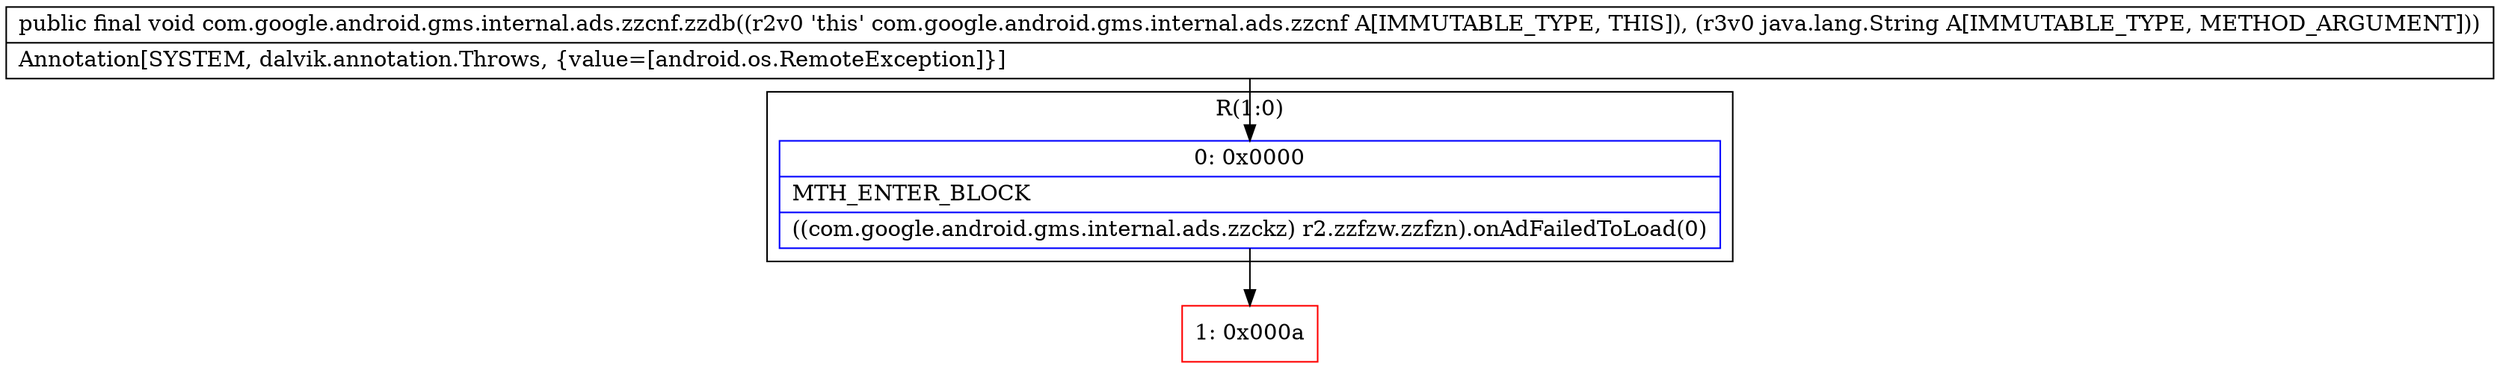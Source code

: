 digraph "CFG forcom.google.android.gms.internal.ads.zzcnf.zzdb(Ljava\/lang\/String;)V" {
subgraph cluster_Region_1622998882 {
label = "R(1:0)";
node [shape=record,color=blue];
Node_0 [shape=record,label="{0\:\ 0x0000|MTH_ENTER_BLOCK\l|((com.google.android.gms.internal.ads.zzckz) r2.zzfzw.zzfzn).onAdFailedToLoad(0)\l}"];
}
Node_1 [shape=record,color=red,label="{1\:\ 0x000a}"];
MethodNode[shape=record,label="{public final void com.google.android.gms.internal.ads.zzcnf.zzdb((r2v0 'this' com.google.android.gms.internal.ads.zzcnf A[IMMUTABLE_TYPE, THIS]), (r3v0 java.lang.String A[IMMUTABLE_TYPE, METHOD_ARGUMENT]))  | Annotation[SYSTEM, dalvik.annotation.Throws, \{value=[android.os.RemoteException]\}]\l}"];
MethodNode -> Node_0;
Node_0 -> Node_1;
}

